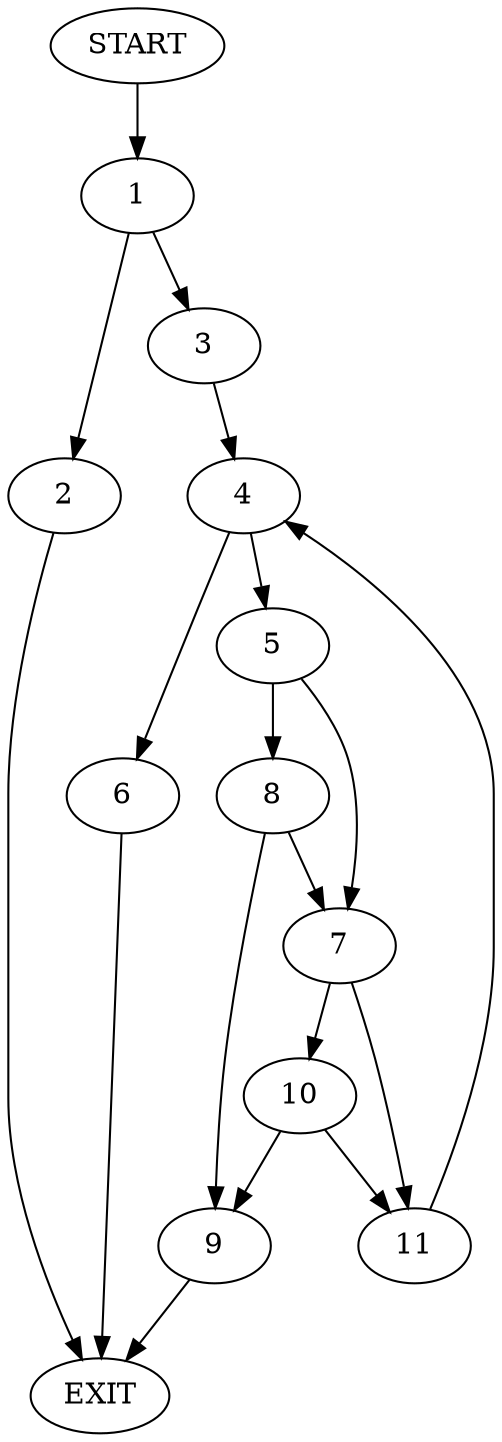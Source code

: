 digraph {
0 [label="START"]
12 [label="EXIT"]
0 -> 1
1 -> 2
1 -> 3
2 -> 12
3 -> 4
4 -> 5
4 -> 6
5 -> 7
5 -> 8
6 -> 12
8 -> 7
8 -> 9
7 -> 10
7 -> 11
9 -> 12
10 -> 11
10 -> 9
11 -> 4
}
